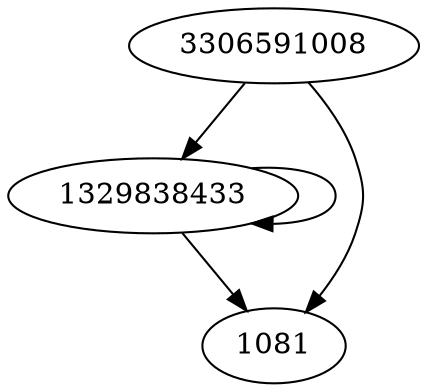 digraph  {
3306591008;
1329838433;
1081;
3306591008 -> 1329838433;
3306591008 -> 1081;
1329838433 -> 1329838433;
1329838433 -> 1081;
}

